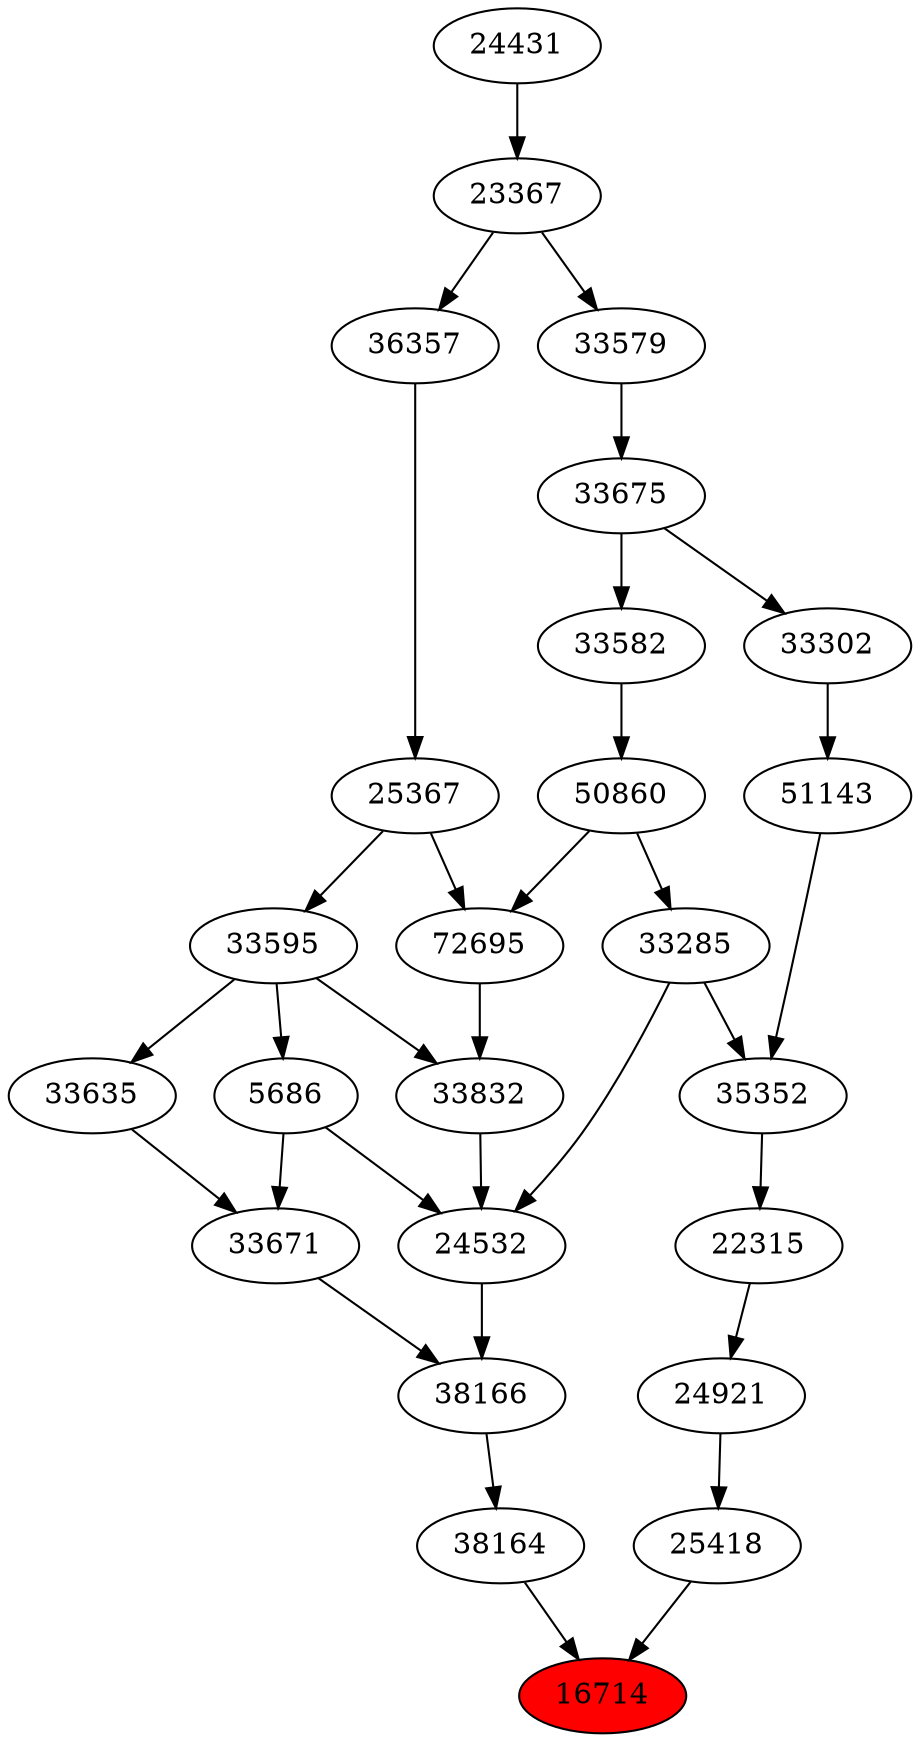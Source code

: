 strict digraph{ 
16714 [label="16714" fillcolor=red style=filled]
38164 -> 16714
25418 -> 16714
38164 [label="38164"]
38166 -> 38164
25418 [label="25418"]
24921 -> 25418
38166 [label="38166"]
24532 -> 38166
33671 -> 38166
24921 [label="24921"]
22315 -> 24921
24532 [label="24532"]
33285 -> 24532
5686 -> 24532
33832 -> 24532
33671 [label="33671"]
5686 -> 33671
33635 -> 33671
22315 [label="22315"]
35352 -> 22315
33285 [label="33285"]
50860 -> 33285
5686 [label="5686"]
33595 -> 5686
33832 [label="33832"]
72695 -> 33832
33595 -> 33832
33635 [label="33635"]
33595 -> 33635
35352 [label="35352"]
33285 -> 35352
51143 -> 35352
50860 [label="50860"]
33582 -> 50860
33595 [label="33595"]
25367 -> 33595
72695 [label="72695"]
50860 -> 72695
25367 -> 72695
51143 [label="51143"]
33302 -> 51143
33582 [label="33582"]
33675 -> 33582
25367 [label="25367"]
36357 -> 25367
33302 [label="33302"]
33675 -> 33302
33675 [label="33675"]
33579 -> 33675
36357 [label="36357"]
23367 -> 36357
33579 [label="33579"]
23367 -> 33579
23367 [label="23367"]
24431 -> 23367
24431 [label="24431"]
}